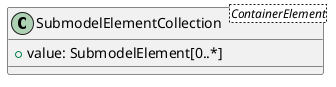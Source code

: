 @startuml
class SubmodelElementCollection<ContainerElement> {
  +value: SubmodelElement[0..*]
}
@enduml